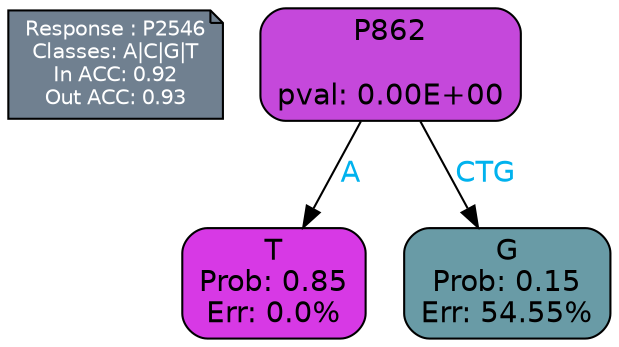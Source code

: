 digraph Tree {
node [shape=box, style="filled, rounded", color="black", fontname=helvetica] ;
graph [ranksep=equally, splines=polylines, bgcolor=transparent, dpi=600] ;
edge [fontname=helvetica] ;
LEGEND [label="Response : P2546
Classes: A|C|G|T
In ACC: 0.92
Out ACC: 0.93
",shape=note,align=left,style=filled,fillcolor="slategray",fontcolor="white",fontsize=10];1 [label="P862

pval: 0.00E+00", fillcolor="#c548db"] ;
2 [label="T
Prob: 0.85
Err: 0.0%", fillcolor="#d739e5"] ;
3 [label="G
Prob: 0.15
Err: 54.55%", fillcolor="#699ba6"] ;
1 -> 2 [label="A",fontcolor=deepskyblue2] ;
1 -> 3 [label="CTG",fontcolor=deepskyblue2] ;
{rank = same; 2;3;}{rank = same; LEGEND;1;}}